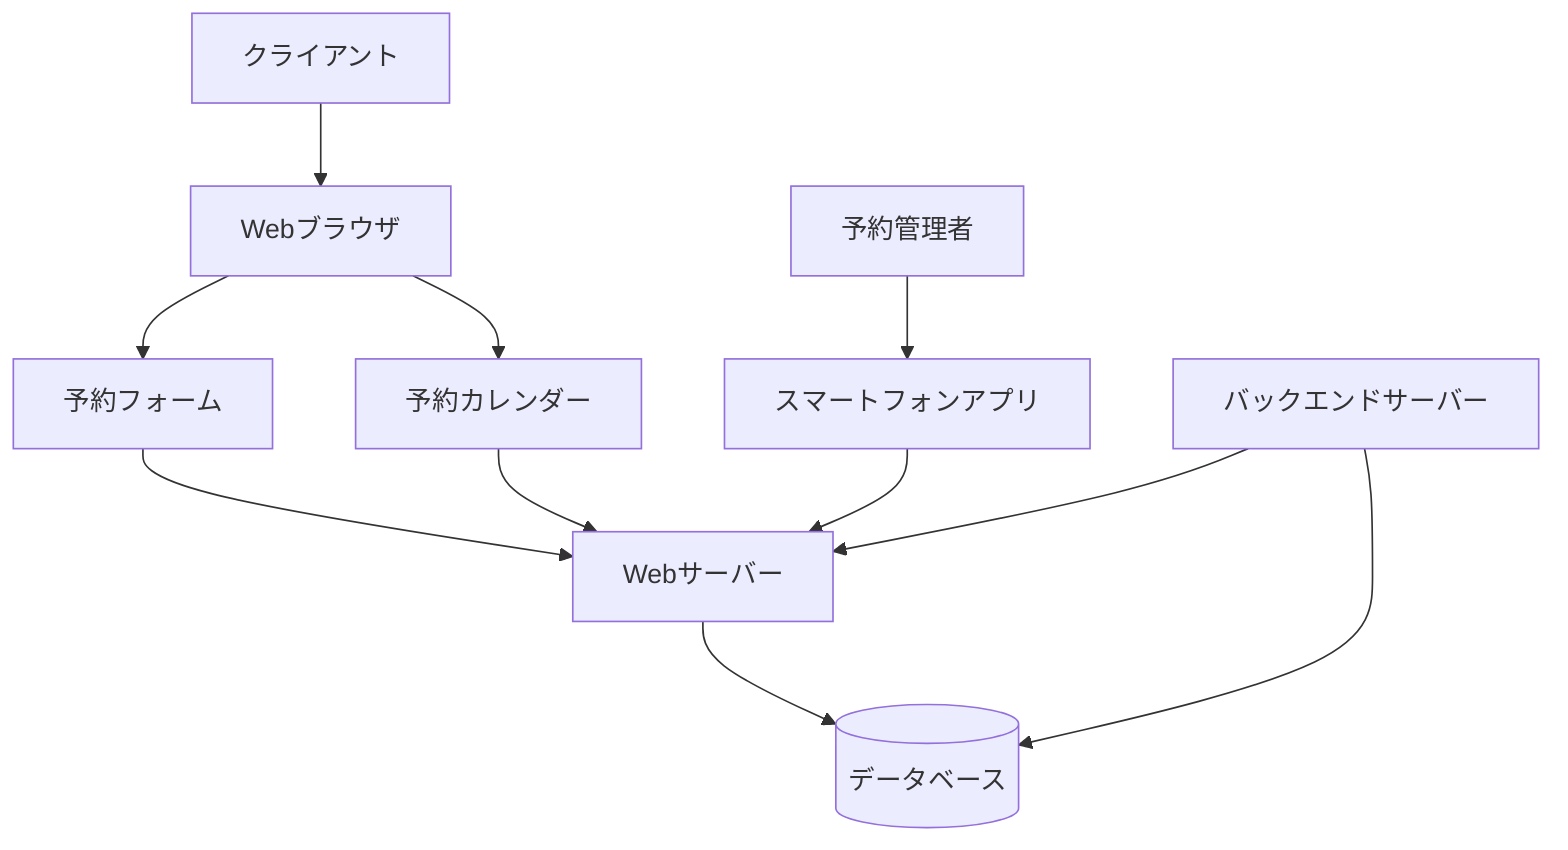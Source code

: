 graph TD
    A[クライアント] --> B[Webブラウザ]
    B --> C[予約フォーム]
    B --> D[予約カレンダー]
    C --> E[Webサーバー]
    D --> E
    E --> F[(データベース)]
    G[予約管理者] --> H[スマートフォンアプリ]
    H --> E
    I[バックエンドサーバー] --> E
    I --> F